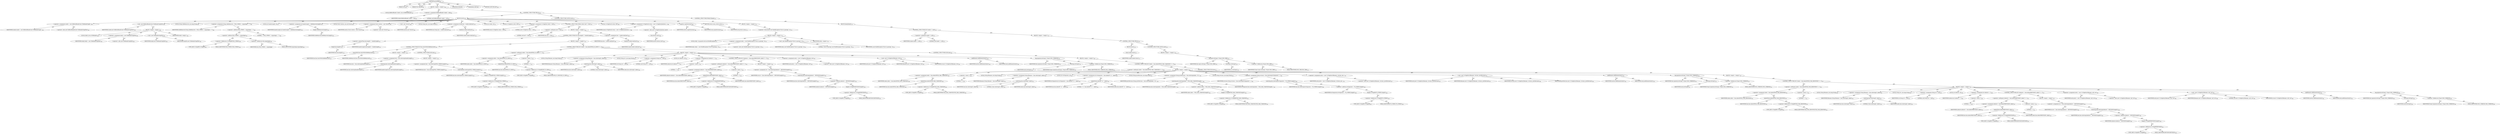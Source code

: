 digraph "parseRDiff" {  
"111669149703" [label = <(METHOD,parseRDiff)<SUB>285</SUB>> ]
"115964116993" [label = <(PARAM,this)<SUB>285</SUB>> ]
"115964117007" [label = <(PARAM,File tmpFile)<SUB>285</SUB>> ]
"25769803791" [label = <(BLOCK,&lt;empty&gt;,&lt;empty&gt;)<SUB>285</SUB>> ]
"94489280515" [label = <(LOCAL,BufferedReader reader: java.io.BufferedReader)<SUB>287</SUB>> ]
"30064771123" [label = <(&lt;operator&gt;.assignment,BufferedReader reader = null)<SUB>287</SUB>> ]
"68719476794" [label = <(IDENTIFIER,reader,BufferedReader reader = null)<SUB>287</SUB>> ]
"90194313230" [label = <(LITERAL,null,BufferedReader reader = null)<SUB>287</SUB>> ]
"47244640264" [label = <(CONTROL_STRUCTURE,TRY,try)<SUB>289</SUB>> ]
"25769803792" [label = <(BLOCK,try,try)<SUB>289</SUB>> ]
"30064771124" [label = <(&lt;operator&gt;.assignment,reader = new BufferedReader(new FileReader(tmpF...)<SUB>290</SUB>> ]
"68719476795" [label = <(IDENTIFIER,reader,reader = new BufferedReader(new FileReader(tmpF...)<SUB>290</SUB>> ]
"30064771125" [label = <(&lt;operator&gt;.alloc,new BufferedReader(new FileReader(tmpFile)))<SUB>290</SUB>> ]
"30064771126" [label = <(&lt;init&gt;,new BufferedReader(new FileReader(tmpFile)))<SUB>290</SUB>> ]
"68719476796" [label = <(IDENTIFIER,reader,new BufferedReader(new FileReader(tmpFile)))<SUB>290</SUB>> ]
"25769803793" [label = <(BLOCK,&lt;empty&gt;,&lt;empty&gt;)<SUB>290</SUB>> ]
"94489280516" [label = <(LOCAL,$obj0: java.io.FileReader)<SUB>290</SUB>> ]
"30064771127" [label = <(&lt;operator&gt;.assignment,$obj0 = new FileReader(tmpFile))<SUB>290</SUB>> ]
"68719476797" [label = <(IDENTIFIER,$obj0,$obj0 = new FileReader(tmpFile))<SUB>290</SUB>> ]
"30064771128" [label = <(&lt;operator&gt;.alloc,new FileReader(tmpFile))<SUB>290</SUB>> ]
"30064771129" [label = <(&lt;init&gt;,new FileReader(tmpFile))<SUB>290</SUB>> ]
"68719476798" [label = <(IDENTIFIER,$obj0,new FileReader(tmpFile))<SUB>290</SUB>> ]
"68719476799" [label = <(IDENTIFIER,tmpFile,new FileReader(tmpFile))<SUB>290</SUB>> ]
"68719476800" [label = <(IDENTIFIER,$obj0,&lt;empty&gt;)<SUB>290</SUB>> ]
"94489280517" [label = <(LOCAL,String toBeRemoved: java.lang.String)<SUB>306</SUB>> ]
"30064771130" [label = <(&lt;operator&gt;.assignment,String toBeRemoved = FILE_STRING + mypackage + &quot;/&quot;)<SUB>306</SUB>> ]
"68719476801" [label = <(IDENTIFIER,toBeRemoved,String toBeRemoved = FILE_STRING + mypackage + &quot;/&quot;)<SUB>306</SUB>> ]
"30064771131" [label = <(&lt;operator&gt;.addition,FILE_STRING + mypackage + &quot;/&quot;)<SUB>306</SUB>> ]
"30064771132" [label = <(&lt;operator&gt;.addition,FILE_STRING + mypackage)<SUB>306</SUB>> ]
"30064771133" [label = <(&lt;operator&gt;.fieldAccess,CvsTagDiff.FILE_STRING)<SUB>306</SUB>> ]
"180388626432" [label = <(TYPE_REF,CvsTagDiff,CvsTagDiff)<SUB>306</SUB>> ]
"55834574862" [label = <(FIELD_IDENTIFIER,FILE_STRING,FILE_STRING)<SUB>306</SUB>> ]
"30064771134" [label = <(&lt;operator&gt;.fieldAccess,this.mypackage)<SUB>306</SUB>> ]
"68719476802" [label = <(IDENTIFIER,this,FILE_STRING + mypackage)> ]
"55834574863" [label = <(FIELD_IDENTIFIER,mypackage,mypackage)<SUB>306</SUB>> ]
"90194313231" [label = <(LITERAL,&quot;/&quot;,FILE_STRING + mypackage + &quot;/&quot;)<SUB>306</SUB>> ]
"94489280518" [label = <(LOCAL,int headerLength: int)<SUB>307</SUB>> ]
"30064771135" [label = <(&lt;operator&gt;.assignment,int headerLength = toBeRemoved.length())<SUB>307</SUB>> ]
"68719476803" [label = <(IDENTIFIER,headerLength,int headerLength = toBeRemoved.length())<SUB>307</SUB>> ]
"30064771136" [label = <(length,toBeRemoved.length())<SUB>307</SUB>> ]
"68719476804" [label = <(IDENTIFIER,toBeRemoved,toBeRemoved.length())<SUB>307</SUB>> ]
"94489280519" [label = <(LOCAL,Vector entries: java.util.Vector)<SUB>308</SUB>> ]
"30064771137" [label = <(&lt;operator&gt;.assignment,Vector entries = new Vector())<SUB>308</SUB>> ]
"68719476805" [label = <(IDENTIFIER,entries,Vector entries = new Vector())<SUB>308</SUB>> ]
"30064771138" [label = <(&lt;operator&gt;.alloc,new Vector())<SUB>308</SUB>> ]
"30064771139" [label = <(&lt;init&gt;,new Vector())<SUB>308</SUB>> ]
"68719476806" [label = <(IDENTIFIER,entries,new Vector())<SUB>308</SUB>> ]
"94489280520" [label = <(LOCAL,String line: java.lang.String)<SUB>310</SUB>> ]
"30064771140" [label = <(&lt;operator&gt;.assignment,String line = reader.readLine())<SUB>310</SUB>> ]
"68719476807" [label = <(IDENTIFIER,line,String line = reader.readLine())<SUB>310</SUB>> ]
"30064771141" [label = <(readLine,reader.readLine())<SUB>310</SUB>> ]
"68719476808" [label = <(IDENTIFIER,reader,reader.readLine())<SUB>310</SUB>> ]
"94489280521" [label = <(LOCAL,int index: int)<SUB>311</SUB>> ]
"94489280522" [label = <(LOCAL,CvsTagEntry entry: ANY)<SUB>312</SUB>> ]
"30064771142" [label = <(&lt;operator&gt;.assignment,CvsTagEntry entry = null)<SUB>312</SUB>> ]
"68719476809" [label = <(IDENTIFIER,entry,CvsTagEntry entry = null)<SUB>312</SUB>> ]
"90194313232" [label = <(LITERAL,null,CvsTagEntry entry = null)<SUB>312</SUB>> ]
"47244640265" [label = <(CONTROL_STRUCTURE,WHILE,while (null != line))<SUB>314</SUB>> ]
"30064771143" [label = <(&lt;operator&gt;.notEquals,null != line)<SUB>314</SUB>> ]
"90194313233" [label = <(LITERAL,null,null != line)<SUB>314</SUB>> ]
"68719476810" [label = <(IDENTIFIER,line,null != line)<SUB>314</SUB>> ]
"25769803794" [label = <(BLOCK,&lt;empty&gt;,&lt;empty&gt;)<SUB>314</SUB>> ]
"47244640266" [label = <(CONTROL_STRUCTURE,IF,if (line.length() &gt; headerLength))<SUB>315</SUB>> ]
"30064771144" [label = <(&lt;operator&gt;.greaterThan,line.length() &gt; headerLength)<SUB>315</SUB>> ]
"30064771145" [label = <(length,line.length())<SUB>315</SUB>> ]
"68719476811" [label = <(IDENTIFIER,line,line.length())<SUB>315</SUB>> ]
"68719476812" [label = <(IDENTIFIER,headerLength,line.length() &gt; headerLength)<SUB>315</SUB>> ]
"25769803795" [label = <(BLOCK,&lt;empty&gt;,&lt;empty&gt;)<SUB>315</SUB>> ]
"47244640267" [label = <(CONTROL_STRUCTURE,IF,if (line.startsWith(toBeRemoved)))<SUB>316</SUB>> ]
"30064771146" [label = <(startsWith,line.startsWith(toBeRemoved))<SUB>316</SUB>> ]
"68719476813" [label = <(IDENTIFIER,line,line.startsWith(toBeRemoved))<SUB>316</SUB>> ]
"68719476814" [label = <(IDENTIFIER,toBeRemoved,line.startsWith(toBeRemoved))<SUB>316</SUB>> ]
"25769803796" [label = <(BLOCK,&lt;empty&gt;,&lt;empty&gt;)<SUB>316</SUB>> ]
"30064771147" [label = <(&lt;operator&gt;.assignment,line = line.substring(headerLength))<SUB>317</SUB>> ]
"68719476815" [label = <(IDENTIFIER,line,line = line.substring(headerLength))<SUB>317</SUB>> ]
"30064771148" [label = <(substring,line.substring(headerLength))<SUB>317</SUB>> ]
"68719476816" [label = <(IDENTIFIER,line,line.substring(headerLength))<SUB>317</SUB>> ]
"68719476817" [label = <(IDENTIFIER,headerLength,line.substring(headerLength))<SUB>317</SUB>> ]
"47244640268" [label = <(CONTROL_STRUCTURE,ELSE,else)<SUB>318</SUB>> ]
"25769803797" [label = <(BLOCK,&lt;empty&gt;,&lt;empty&gt;)<SUB>318</SUB>> ]
"30064771149" [label = <(&lt;operator&gt;.assignment,line = line.substring(FILE_STRING.length()))<SUB>319</SUB>> ]
"68719476818" [label = <(IDENTIFIER,line,line = line.substring(FILE_STRING.length()))<SUB>319</SUB>> ]
"30064771150" [label = <(substring,line.substring(FILE_STRING.length()))<SUB>319</SUB>> ]
"68719476819" [label = <(IDENTIFIER,line,line.substring(FILE_STRING.length()))<SUB>319</SUB>> ]
"30064771151" [label = <(length,CvsTagDiff.FILE_STRING.length())<SUB>319</SUB>> ]
"30064771152" [label = <(&lt;operator&gt;.fieldAccess,CvsTagDiff.FILE_STRING)<SUB>319</SUB>> ]
"180388626433" [label = <(TYPE_REF,CvsTagDiff,CvsTagDiff)<SUB>319</SUB>> ]
"55834574864" [label = <(FIELD_IDENTIFIER,FILE_STRING,FILE_STRING)<SUB>319</SUB>> ]
"47244640269" [label = <(CONTROL_STRUCTURE,IF,if ((index = line.indexOf(FILE_IS_NEW)) != -1))<SUB>322</SUB>> ]
"30064771153" [label = <(&lt;operator&gt;.notEquals,(index = line.indexOf(FILE_IS_NEW)) != -1)<SUB>322</SUB>> ]
"30064771154" [label = <(&lt;operator&gt;.assignment,index = line.indexOf(FILE_IS_NEW))<SUB>322</SUB>> ]
"68719476820" [label = <(IDENTIFIER,index,index = line.indexOf(FILE_IS_NEW))<SUB>322</SUB>> ]
"30064771155" [label = <(indexOf,line.indexOf(FILE_IS_NEW))<SUB>322</SUB>> ]
"68719476821" [label = <(IDENTIFIER,line,line.indexOf(FILE_IS_NEW))<SUB>322</SUB>> ]
"30064771156" [label = <(&lt;operator&gt;.fieldAccess,CvsTagDiff.FILE_IS_NEW)<SUB>322</SUB>> ]
"180388626434" [label = <(TYPE_REF,CvsTagDiff,CvsTagDiff)<SUB>322</SUB>> ]
"55834574865" [label = <(FIELD_IDENTIFIER,FILE_IS_NEW,FILE_IS_NEW)<SUB>322</SUB>> ]
"30064771157" [label = <(&lt;operator&gt;.minus,-1)<SUB>322</SUB>> ]
"90194313234" [label = <(LITERAL,1,-1)<SUB>322</SUB>> ]
"25769803798" [label = <(BLOCK,&lt;empty&gt;,&lt;empty&gt;)<SUB>322</SUB>> ]
"94489280523" [label = <(LOCAL,String filename: java.lang.String)<SUB>329</SUB>> ]
"30064771158" [label = <(&lt;operator&gt;.assignment,String filename = line.substring(0, index))<SUB>329</SUB>> ]
"68719476822" [label = <(IDENTIFIER,filename,String filename = line.substring(0, index))<SUB>329</SUB>> ]
"30064771159" [label = <(substring,line.substring(0, index))<SUB>329</SUB>> ]
"68719476823" [label = <(IDENTIFIER,line,line.substring(0, index))<SUB>329</SUB>> ]
"90194313235" [label = <(LITERAL,0,line.substring(0, index))<SUB>329</SUB>> ]
"68719476824" [label = <(IDENTIFIER,index,line.substring(0, index))<SUB>329</SUB>> ]
"94489280524" [label = <(LOCAL,String rev: java.lang.String)<SUB>330</SUB>> ]
"30064771160" [label = <(&lt;operator&gt;.assignment,String rev = null)<SUB>330</SUB>> ]
"68719476825" [label = <(IDENTIFIER,rev,String rev = null)<SUB>330</SUB>> ]
"90194313236" [label = <(LITERAL,null,String rev = null)<SUB>330</SUB>> ]
"94489280525" [label = <(LOCAL,int indexrev: int)<SUB>331</SUB>> ]
"30064771161" [label = <(&lt;operator&gt;.assignment,int indexrev = -1)<SUB>331</SUB>> ]
"68719476826" [label = <(IDENTIFIER,indexrev,int indexrev = -1)<SUB>331</SUB>> ]
"30064771162" [label = <(&lt;operator&gt;.minus,-1)<SUB>331</SUB>> ]
"90194313237" [label = <(LITERAL,1,-1)<SUB>331</SUB>> ]
"47244640270" [label = <(CONTROL_STRUCTURE,IF,if ((indexrev = line.indexOf(REVISION, index)) != -1))<SUB>332</SUB>> ]
"30064771163" [label = <(&lt;operator&gt;.notEquals,(indexrev = line.indexOf(REVISION, index)) != -1)<SUB>332</SUB>> ]
"30064771164" [label = <(&lt;operator&gt;.assignment,indexrev = line.indexOf(REVISION, index))<SUB>332</SUB>> ]
"68719476827" [label = <(IDENTIFIER,indexrev,indexrev = line.indexOf(REVISION, index))<SUB>332</SUB>> ]
"30064771165" [label = <(indexOf,line.indexOf(REVISION, index))<SUB>332</SUB>> ]
"68719476828" [label = <(IDENTIFIER,line,line.indexOf(REVISION, index))<SUB>332</SUB>> ]
"30064771166" [label = <(&lt;operator&gt;.fieldAccess,CvsTagDiff.REVISION)<SUB>332</SUB>> ]
"180388626435" [label = <(TYPE_REF,CvsTagDiff,CvsTagDiff)<SUB>332</SUB>> ]
"55834574866" [label = <(FIELD_IDENTIFIER,REVISION,REVISION)<SUB>332</SUB>> ]
"68719476829" [label = <(IDENTIFIER,index,line.indexOf(REVISION, index))<SUB>332</SUB>> ]
"30064771167" [label = <(&lt;operator&gt;.minus,-1)<SUB>332</SUB>> ]
"90194313238" [label = <(LITERAL,1,-1)<SUB>332</SUB>> ]
"25769803799" [label = <(BLOCK,&lt;empty&gt;,&lt;empty&gt;)<SUB>332</SUB>> ]
"30064771168" [label = <(&lt;operator&gt;.assignment,rev = line.substring(indexrev + REVISION.length()))<SUB>333</SUB>> ]
"68719476830" [label = <(IDENTIFIER,rev,rev = line.substring(indexrev + REVISION.length()))<SUB>333</SUB>> ]
"30064771169" [label = <(substring,line.substring(indexrev + REVISION.length()))<SUB>333</SUB>> ]
"68719476831" [label = <(IDENTIFIER,line,line.substring(indexrev + REVISION.length()))<SUB>333</SUB>> ]
"30064771170" [label = <(&lt;operator&gt;.addition,indexrev + REVISION.length())<SUB>333</SUB>> ]
"68719476832" [label = <(IDENTIFIER,indexrev,indexrev + REVISION.length())<SUB>333</SUB>> ]
"30064771171" [label = <(length,CvsTagDiff.REVISION.length())<SUB>333</SUB>> ]
"30064771172" [label = <(&lt;operator&gt;.fieldAccess,CvsTagDiff.REVISION)<SUB>333</SUB>> ]
"180388626436" [label = <(TYPE_REF,CvsTagDiff,CvsTagDiff)<SUB>333</SUB>> ]
"55834574867" [label = <(FIELD_IDENTIFIER,REVISION,REVISION)<SUB>333</SUB>> ]
"30064771173" [label = <(&lt;operator&gt;.assignment,entry = new CvsTagEntry(filename, rev))<SUB>335</SUB>> ]
"68719476833" [label = <(IDENTIFIER,entry,entry = new CvsTagEntry(filename, rev))<SUB>335</SUB>> ]
"30064771174" [label = <(&lt;operator&gt;.alloc,new CvsTagEntry(filename, rev))<SUB>335</SUB>> ]
"30064771175" [label = <(&lt;init&gt;,new CvsTagEntry(filename, rev))<SUB>335</SUB>> ]
"68719476834" [label = <(IDENTIFIER,entry,new CvsTagEntry(filename, rev))<SUB>335</SUB>> ]
"68719476835" [label = <(IDENTIFIER,filename,new CvsTagEntry(filename, rev))<SUB>335</SUB>> ]
"68719476836" [label = <(IDENTIFIER,rev,new CvsTagEntry(filename, rev))<SUB>335</SUB>> ]
"30064771176" [label = <(addElement,addElement(entry))<SUB>336</SUB>> ]
"68719476837" [label = <(IDENTIFIER,entries,addElement(entry))<SUB>336</SUB>> ]
"68719476838" [label = <(IDENTIFIER,entry,addElement(entry))<SUB>336</SUB>> ]
"30064771177" [label = <(log,log(entry.toString(), Project.MSG_VERBOSE))<SUB>337</SUB>> ]
"68719476752" [label = <(IDENTIFIER,this,log(entry.toString(), Project.MSG_VERBOSE))<SUB>337</SUB>> ]
"30064771178" [label = <(toString,toString())<SUB>337</SUB>> ]
"68719476839" [label = <(IDENTIFIER,entry,toString())<SUB>337</SUB>> ]
"30064771179" [label = <(&lt;operator&gt;.fieldAccess,Project.MSG_VERBOSE)<SUB>337</SUB>> ]
"68719476840" [label = <(IDENTIFIER,Project,log(entry.toString(), Project.MSG_VERBOSE))<SUB>337</SUB>> ]
"55834574868" [label = <(FIELD_IDENTIFIER,MSG_VERBOSE,MSG_VERBOSE)<SUB>337</SUB>> ]
"47244640271" [label = <(CONTROL_STRUCTURE,ELSE,else)<SUB>338</SUB>> ]
"25769803800" [label = <(BLOCK,&lt;empty&gt;,&lt;empty&gt;)<SUB>338</SUB>> ]
"47244640272" [label = <(CONTROL_STRUCTURE,IF,if ((index = line.indexOf(FILE_HAS_CHANGED)) != -1))<SUB>338</SUB>> ]
"30064771180" [label = <(&lt;operator&gt;.notEquals,(index = line.indexOf(FILE_HAS_CHANGED)) != -1)<SUB>338</SUB>> ]
"30064771181" [label = <(&lt;operator&gt;.assignment,index = line.indexOf(FILE_HAS_CHANGED))<SUB>338</SUB>> ]
"68719476841" [label = <(IDENTIFIER,index,index = line.indexOf(FILE_HAS_CHANGED))<SUB>338</SUB>> ]
"30064771182" [label = <(indexOf,line.indexOf(FILE_HAS_CHANGED))<SUB>338</SUB>> ]
"68719476842" [label = <(IDENTIFIER,line,line.indexOf(FILE_HAS_CHANGED))<SUB>338</SUB>> ]
"30064771183" [label = <(&lt;operator&gt;.fieldAccess,CvsTagDiff.FILE_HAS_CHANGED)<SUB>338</SUB>> ]
"180388626437" [label = <(TYPE_REF,CvsTagDiff,CvsTagDiff)<SUB>338</SUB>> ]
"55834574869" [label = <(FIELD_IDENTIFIER,FILE_HAS_CHANGED,FILE_HAS_CHANGED)<SUB>338</SUB>> ]
"30064771184" [label = <(&lt;operator&gt;.minus,-1)<SUB>338</SUB>> ]
"90194313239" [label = <(LITERAL,1,-1)<SUB>338</SUB>> ]
"25769803801" [label = <(BLOCK,&lt;empty&gt;,&lt;empty&gt;)<SUB>338</SUB>> ]
"94489280526" [label = <(LOCAL,String filename: java.lang.String)<SUB>341</SUB>> ]
"30064771185" [label = <(&lt;operator&gt;.assignment,String filename = line.substring(0, index))<SUB>341</SUB>> ]
"68719476843" [label = <(IDENTIFIER,filename,String filename = line.substring(0, index))<SUB>341</SUB>> ]
"30064771186" [label = <(substring,line.substring(0, index))<SUB>341</SUB>> ]
"68719476844" [label = <(IDENTIFIER,line,line.substring(0, index))<SUB>341</SUB>> ]
"90194313240" [label = <(LITERAL,0,line.substring(0, index))<SUB>341</SUB>> ]
"68719476845" [label = <(IDENTIFIER,index,line.substring(0, index))<SUB>341</SUB>> ]
"94489280527" [label = <(LOCAL,int revSeparator: int)<SUB>342</SUB>> ]
"30064771187" [label = <(&lt;operator&gt;.assignment,int revSeparator = line.indexOf(&quot; to &quot;, index))<SUB>342</SUB>> ]
"68719476846" [label = <(IDENTIFIER,revSeparator,int revSeparator = line.indexOf(&quot; to &quot;, index))<SUB>342</SUB>> ]
"30064771188" [label = <(indexOf,line.indexOf(&quot; to &quot;, index))<SUB>342</SUB>> ]
"68719476847" [label = <(IDENTIFIER,line,line.indexOf(&quot; to &quot;, index))<SUB>342</SUB>> ]
"90194313241" [label = <(LITERAL,&quot; to &quot;,line.indexOf(&quot; to &quot;, index))<SUB>342</SUB>> ]
"68719476848" [label = <(IDENTIFIER,index,line.indexOf(&quot; to &quot;, index))<SUB>342</SUB>> ]
"94489280528" [label = <(LOCAL,String prevRevision: java.lang.String)<SUB>343</SUB>> ]
"30064771189" [label = <(&lt;operator&gt;.assignment,String prevRevision = line.substring(index + FI...)<SUB>343</SUB>> ]
"68719476849" [label = <(IDENTIFIER,prevRevision,String prevRevision = line.substring(index + FI...)<SUB>343</SUB>> ]
"30064771190" [label = <(substring,line.substring(index + FILE_HAS_CHANGED.length(...)<SUB>344</SUB>> ]
"68719476850" [label = <(IDENTIFIER,line,line.substring(index + FILE_HAS_CHANGED.length(...)<SUB>344</SUB>> ]
"30064771191" [label = <(&lt;operator&gt;.addition,index + FILE_HAS_CHANGED.length())<SUB>344</SUB>> ]
"68719476851" [label = <(IDENTIFIER,index,index + FILE_HAS_CHANGED.length())<SUB>344</SUB>> ]
"30064771192" [label = <(length,CvsTagDiff.FILE_HAS_CHANGED.length())<SUB>344</SUB>> ]
"30064771193" [label = <(&lt;operator&gt;.fieldAccess,CvsTagDiff.FILE_HAS_CHANGED)<SUB>344</SUB>> ]
"180388626438" [label = <(TYPE_REF,CvsTagDiff,CvsTagDiff)<SUB>344</SUB>> ]
"55834574870" [label = <(FIELD_IDENTIFIER,FILE_HAS_CHANGED,FILE_HAS_CHANGED)<SUB>344</SUB>> ]
"68719476852" [label = <(IDENTIFIER,revSeparator,line.substring(index + FILE_HAS_CHANGED.length(...)<SUB>345</SUB>> ]
"94489280529" [label = <(LOCAL,String revision: java.lang.String)<SUB>346</SUB>> ]
"30064771194" [label = <(&lt;operator&gt;.assignment,String revision = line.substring(revSeparator +...)<SUB>346</SUB>> ]
"68719476853" [label = <(IDENTIFIER,revision,String revision = line.substring(revSeparator +...)<SUB>346</SUB>> ]
"30064771195" [label = <(substring,line.substring(revSeparator + TO_STRING.length()))<SUB>346</SUB>> ]
"68719476854" [label = <(IDENTIFIER,line,line.substring(revSeparator + TO_STRING.length()))<SUB>346</SUB>> ]
"30064771196" [label = <(&lt;operator&gt;.addition,revSeparator + TO_STRING.length())<SUB>346</SUB>> ]
"68719476855" [label = <(IDENTIFIER,revSeparator,revSeparator + TO_STRING.length())<SUB>346</SUB>> ]
"30064771197" [label = <(length,CvsTagDiff.TO_STRING.length())<SUB>346</SUB>> ]
"30064771198" [label = <(&lt;operator&gt;.fieldAccess,CvsTagDiff.TO_STRING)<SUB>346</SUB>> ]
"180388626439" [label = <(TYPE_REF,CvsTagDiff,CvsTagDiff)<SUB>346</SUB>> ]
"55834574871" [label = <(FIELD_IDENTIFIER,TO_STRING,TO_STRING)<SUB>346</SUB>> ]
"30064771199" [label = <(&lt;operator&gt;.assignment,entry = new CvsTagEntry(filename, revision, pre...)<SUB>347</SUB>> ]
"68719476856" [label = <(IDENTIFIER,entry,entry = new CvsTagEntry(filename, revision, pre...)<SUB>347</SUB>> ]
"30064771200" [label = <(&lt;operator&gt;.alloc,new CvsTagEntry(filename, revision, prevRevision))<SUB>347</SUB>> ]
"30064771201" [label = <(&lt;init&gt;,new CvsTagEntry(filename, revision, prevRevision))<SUB>347</SUB>> ]
"68719476857" [label = <(IDENTIFIER,entry,new CvsTagEntry(filename, revision, prevRevision))<SUB>347</SUB>> ]
"68719476858" [label = <(IDENTIFIER,filename,new CvsTagEntry(filename, revision, prevRevision))<SUB>347</SUB>> ]
"68719476859" [label = <(IDENTIFIER,revision,new CvsTagEntry(filename, revision, prevRevision))<SUB>348</SUB>> ]
"68719476860" [label = <(IDENTIFIER,prevRevision,new CvsTagEntry(filename, revision, prevRevision))<SUB>349</SUB>> ]
"30064771202" [label = <(addElement,addElement(entry))<SUB>350</SUB>> ]
"68719476861" [label = <(IDENTIFIER,entries,addElement(entry))<SUB>350</SUB>> ]
"68719476862" [label = <(IDENTIFIER,entry,addElement(entry))<SUB>350</SUB>> ]
"30064771203" [label = <(log,log(entry.toString(), Project.MSG_VERBOSE))<SUB>351</SUB>> ]
"68719476753" [label = <(IDENTIFIER,this,log(entry.toString(), Project.MSG_VERBOSE))<SUB>351</SUB>> ]
"30064771204" [label = <(toString,toString())<SUB>351</SUB>> ]
"68719476863" [label = <(IDENTIFIER,entry,toString())<SUB>351</SUB>> ]
"30064771205" [label = <(&lt;operator&gt;.fieldAccess,Project.MSG_VERBOSE)<SUB>351</SUB>> ]
"68719476864" [label = <(IDENTIFIER,Project,log(entry.toString(), Project.MSG_VERBOSE))<SUB>351</SUB>> ]
"55834574872" [label = <(FIELD_IDENTIFIER,MSG_VERBOSE,MSG_VERBOSE)<SUB>351</SUB>> ]
"47244640273" [label = <(CONTROL_STRUCTURE,ELSE,else)<SUB>352</SUB>> ]
"25769803802" [label = <(BLOCK,&lt;empty&gt;,&lt;empty&gt;)<SUB>352</SUB>> ]
"47244640274" [label = <(CONTROL_STRUCTURE,IF,if ((index = line.indexOf(FILE_WAS_REMOVED)) != -1))<SUB>352</SUB>> ]
"30064771206" [label = <(&lt;operator&gt;.notEquals,(index = line.indexOf(FILE_WAS_REMOVED)) != -1)<SUB>352</SUB>> ]
"30064771207" [label = <(&lt;operator&gt;.assignment,index = line.indexOf(FILE_WAS_REMOVED))<SUB>352</SUB>> ]
"68719476865" [label = <(IDENTIFIER,index,index = line.indexOf(FILE_WAS_REMOVED))<SUB>352</SUB>> ]
"30064771208" [label = <(indexOf,line.indexOf(FILE_WAS_REMOVED))<SUB>352</SUB>> ]
"68719476866" [label = <(IDENTIFIER,line,line.indexOf(FILE_WAS_REMOVED))<SUB>352</SUB>> ]
"30064771209" [label = <(&lt;operator&gt;.fieldAccess,CvsTagDiff.FILE_WAS_REMOVED)<SUB>352</SUB>> ]
"180388626440" [label = <(TYPE_REF,CvsTagDiff,CvsTagDiff)<SUB>352</SUB>> ]
"55834574873" [label = <(FIELD_IDENTIFIER,FILE_WAS_REMOVED,FILE_WAS_REMOVED)<SUB>352</SUB>> ]
"30064771210" [label = <(&lt;operator&gt;.minus,-1)<SUB>352</SUB>> ]
"90194313242" [label = <(LITERAL,1,-1)<SUB>352</SUB>> ]
"25769803803" [label = <(BLOCK,&lt;empty&gt;,&lt;empty&gt;)<SUB>352</SUB>> ]
"94489280530" [label = <(LOCAL,String filename: java.lang.String)<SUB>354</SUB>> ]
"30064771211" [label = <(&lt;operator&gt;.assignment,String filename = line.substring(0, index))<SUB>354</SUB>> ]
"68719476867" [label = <(IDENTIFIER,filename,String filename = line.substring(0, index))<SUB>354</SUB>> ]
"30064771212" [label = <(substring,line.substring(0, index))<SUB>354</SUB>> ]
"68719476868" [label = <(IDENTIFIER,line,line.substring(0, index))<SUB>354</SUB>> ]
"90194313243" [label = <(LITERAL,0,line.substring(0, index))<SUB>354</SUB>> ]
"68719476869" [label = <(IDENTIFIER,index,line.substring(0, index))<SUB>354</SUB>> ]
"94489280531" [label = <(LOCAL,String rev: java.lang.String)<SUB>355</SUB>> ]
"30064771213" [label = <(&lt;operator&gt;.assignment,String rev = null)<SUB>355</SUB>> ]
"68719476870" [label = <(IDENTIFIER,rev,String rev = null)<SUB>355</SUB>> ]
"90194313244" [label = <(LITERAL,null,String rev = null)<SUB>355</SUB>> ]
"94489280532" [label = <(LOCAL,int indexrev: int)<SUB>356</SUB>> ]
"30064771214" [label = <(&lt;operator&gt;.assignment,int indexrev = -1)<SUB>356</SUB>> ]
"68719476871" [label = <(IDENTIFIER,indexrev,int indexrev = -1)<SUB>356</SUB>> ]
"30064771215" [label = <(&lt;operator&gt;.minus,-1)<SUB>356</SUB>> ]
"90194313245" [label = <(LITERAL,1,-1)<SUB>356</SUB>> ]
"47244640275" [label = <(CONTROL_STRUCTURE,IF,if ((indexrev = line.indexOf(REVISION, index)) != -1))<SUB>357</SUB>> ]
"30064771216" [label = <(&lt;operator&gt;.notEquals,(indexrev = line.indexOf(REVISION, index)) != -1)<SUB>357</SUB>> ]
"30064771217" [label = <(&lt;operator&gt;.assignment,indexrev = line.indexOf(REVISION, index))<SUB>357</SUB>> ]
"68719476872" [label = <(IDENTIFIER,indexrev,indexrev = line.indexOf(REVISION, index))<SUB>357</SUB>> ]
"30064771218" [label = <(indexOf,line.indexOf(REVISION, index))<SUB>357</SUB>> ]
"68719476873" [label = <(IDENTIFIER,line,line.indexOf(REVISION, index))<SUB>357</SUB>> ]
"30064771219" [label = <(&lt;operator&gt;.fieldAccess,CvsTagDiff.REVISION)<SUB>357</SUB>> ]
"180388626441" [label = <(TYPE_REF,CvsTagDiff,CvsTagDiff)<SUB>357</SUB>> ]
"55834574874" [label = <(FIELD_IDENTIFIER,REVISION,REVISION)<SUB>357</SUB>> ]
"68719476874" [label = <(IDENTIFIER,index,line.indexOf(REVISION, index))<SUB>357</SUB>> ]
"30064771220" [label = <(&lt;operator&gt;.minus,-1)<SUB>357</SUB>> ]
"90194313246" [label = <(LITERAL,1,-1)<SUB>357</SUB>> ]
"25769803804" [label = <(BLOCK,&lt;empty&gt;,&lt;empty&gt;)<SUB>357</SUB>> ]
"30064771221" [label = <(&lt;operator&gt;.assignment,rev = line.substring(indexrev + REVISION.length()))<SUB>358</SUB>> ]
"68719476875" [label = <(IDENTIFIER,rev,rev = line.substring(indexrev + REVISION.length()))<SUB>358</SUB>> ]
"30064771222" [label = <(substring,line.substring(indexrev + REVISION.length()))<SUB>358</SUB>> ]
"68719476876" [label = <(IDENTIFIER,line,line.substring(indexrev + REVISION.length()))<SUB>358</SUB>> ]
"30064771223" [label = <(&lt;operator&gt;.addition,indexrev + REVISION.length())<SUB>358</SUB>> ]
"68719476877" [label = <(IDENTIFIER,indexrev,indexrev + REVISION.length())<SUB>358</SUB>> ]
"30064771224" [label = <(length,CvsTagDiff.REVISION.length())<SUB>358</SUB>> ]
"30064771225" [label = <(&lt;operator&gt;.fieldAccess,CvsTagDiff.REVISION)<SUB>358</SUB>> ]
"180388626442" [label = <(TYPE_REF,CvsTagDiff,CvsTagDiff)<SUB>358</SUB>> ]
"55834574875" [label = <(FIELD_IDENTIFIER,REVISION,REVISION)<SUB>358</SUB>> ]
"30064771226" [label = <(&lt;operator&gt;.assignment,entry = new CvsTagEntry(filename, null, rev))<SUB>360</SUB>> ]
"68719476878" [label = <(IDENTIFIER,entry,entry = new CvsTagEntry(filename, null, rev))<SUB>360</SUB>> ]
"30064771227" [label = <(&lt;operator&gt;.alloc,new CvsTagEntry(filename, null, rev))<SUB>360</SUB>> ]
"30064771228" [label = <(&lt;init&gt;,new CvsTagEntry(filename, null, rev))<SUB>360</SUB>> ]
"68719476879" [label = <(IDENTIFIER,entry,new CvsTagEntry(filename, null, rev))<SUB>360</SUB>> ]
"68719476880" [label = <(IDENTIFIER,filename,new CvsTagEntry(filename, null, rev))<SUB>360</SUB>> ]
"90194313247" [label = <(LITERAL,null,new CvsTagEntry(filename, null, rev))<SUB>360</SUB>> ]
"68719476881" [label = <(IDENTIFIER,rev,new CvsTagEntry(filename, null, rev))<SUB>360</SUB>> ]
"30064771229" [label = <(addElement,addElement(entry))<SUB>361</SUB>> ]
"68719476882" [label = <(IDENTIFIER,entries,addElement(entry))<SUB>361</SUB>> ]
"68719476883" [label = <(IDENTIFIER,entry,addElement(entry))<SUB>361</SUB>> ]
"30064771230" [label = <(log,log(entry.toString(), Project.MSG_VERBOSE))<SUB>362</SUB>> ]
"68719476754" [label = <(IDENTIFIER,this,log(entry.toString(), Project.MSG_VERBOSE))<SUB>362</SUB>> ]
"30064771231" [label = <(toString,toString())<SUB>362</SUB>> ]
"68719476884" [label = <(IDENTIFIER,entry,toString())<SUB>362</SUB>> ]
"30064771232" [label = <(&lt;operator&gt;.fieldAccess,Project.MSG_VERBOSE)<SUB>362</SUB>> ]
"68719476885" [label = <(IDENTIFIER,Project,log(entry.toString(), Project.MSG_VERBOSE))<SUB>362</SUB>> ]
"55834574876" [label = <(FIELD_IDENTIFIER,MSG_VERBOSE,MSG_VERBOSE)<SUB>362</SUB>> ]
"30064771233" [label = <(&lt;operator&gt;.assignment,line = reader.readLine())<SUB>365</SUB>> ]
"68719476886" [label = <(IDENTIFIER,line,line = reader.readLine())<SUB>365</SUB>> ]
"30064771234" [label = <(readLine,reader.readLine())<SUB>365</SUB>> ]
"68719476887" [label = <(IDENTIFIER,reader,reader.readLine())<SUB>365</SUB>> ]
"94489280533" [label = <(LOCAL,CvsTagEntry[] array: ANY)<SUB>368</SUB>> ]
"30064771235" [label = <(&lt;operator&gt;.assignment,CvsTagEntry[] array = new CvsTagEntry[entries.s...)<SUB>368</SUB>> ]
"68719476888" [label = <(IDENTIFIER,array,CvsTagEntry[] array = new CvsTagEntry[entries.s...)<SUB>368</SUB>> ]
"30064771236" [label = <(&lt;operator&gt;.alloc,new CvsTagEntry[entries.size()])> ]
"30064771237" [label = <(size,entries.size())<SUB>368</SUB>> ]
"68719476889" [label = <(IDENTIFIER,entries,entries.size())<SUB>368</SUB>> ]
"30064771238" [label = <(copyInto,copyInto(array))<SUB>369</SUB>> ]
"68719476890" [label = <(IDENTIFIER,entries,copyInto(array))<SUB>369</SUB>> ]
"68719476891" [label = <(IDENTIFIER,array,copyInto(array))<SUB>369</SUB>> ]
"146028888064" [label = <(RETURN,return array;,return array;)<SUB>371</SUB>> ]
"68719476892" [label = <(IDENTIFIER,array,return array;)<SUB>371</SUB>> ]
"47244640276" [label = <(CONTROL_STRUCTURE,CATCH,catch)<SUB>372</SUB>> ]
"25769803805" [label = <(BLOCK,&lt;empty&gt;,&lt;empty&gt;)<SUB>372</SUB>> ]
"30064771239" [label = <(&lt;operator&gt;.throw,throw new BuildException(&quot;Error in parsing&quot;, e);)<SUB>373</SUB>> ]
"25769803806" [label = <(BLOCK,&lt;empty&gt;,&lt;empty&gt;)<SUB>373</SUB>> ]
"94489280534" [label = <(LOCAL,$obj1: org.apache.tools.ant.BuildException)<SUB>373</SUB>> ]
"30064771240" [label = <(&lt;operator&gt;.assignment,$obj1 = new BuildException(&quot;Error in parsing&quot;, e))<SUB>373</SUB>> ]
"68719476893" [label = <(IDENTIFIER,$obj1,$obj1 = new BuildException(&quot;Error in parsing&quot;, e))<SUB>373</SUB>> ]
"30064771241" [label = <(&lt;operator&gt;.alloc,new BuildException(&quot;Error in parsing&quot;, e))<SUB>373</SUB>> ]
"30064771242" [label = <(&lt;init&gt;,new BuildException(&quot;Error in parsing&quot;, e))<SUB>373</SUB>> ]
"68719476894" [label = <(IDENTIFIER,$obj1,new BuildException(&quot;Error in parsing&quot;, e))<SUB>373</SUB>> ]
"90194313248" [label = <(LITERAL,&quot;Error in parsing&quot;,new BuildException(&quot;Error in parsing&quot;, e))<SUB>373</SUB>> ]
"68719476895" [label = <(IDENTIFIER,e,new BuildException(&quot;Error in parsing&quot;, e))<SUB>373</SUB>> ]
"68719476896" [label = <(IDENTIFIER,$obj1,&lt;empty&gt;)<SUB>373</SUB>> ]
"47244640277" [label = <(CONTROL_STRUCTURE,FINALLY,finally)<SUB>374</SUB>> ]
"25769803807" [label = <(BLOCK,finally,finally)<SUB>374</SUB>> ]
"47244640278" [label = <(CONTROL_STRUCTURE,IF,if (reader != null))<SUB>375</SUB>> ]
"30064771243" [label = <(&lt;operator&gt;.notEquals,reader != null)<SUB>375</SUB>> ]
"68719476897" [label = <(IDENTIFIER,reader,reader != null)<SUB>375</SUB>> ]
"90194313249" [label = <(LITERAL,null,reader != null)<SUB>375</SUB>> ]
"25769803808" [label = <(BLOCK,&lt;empty&gt;,&lt;empty&gt;)<SUB>375</SUB>> ]
"47244640279" [label = <(CONTROL_STRUCTURE,TRY,try)<SUB>376</SUB>> ]
"25769803809" [label = <(BLOCK,try,try)<SUB>376</SUB>> ]
"30064771244" [label = <(close,reader.close())<SUB>377</SUB>> ]
"68719476898" [label = <(IDENTIFIER,reader,reader.close())<SUB>377</SUB>> ]
"47244640280" [label = <(CONTROL_STRUCTURE,CATCH,catch)<SUB>378</SUB>> ]
"25769803810" [label = <(BLOCK,&lt;empty&gt;,&lt;empty&gt;)<SUB>378</SUB>> ]
"30064771245" [label = <(log,log(e.toString(), Project.MSG_ERR))<SUB>379</SUB>> ]
"68719476755" [label = <(IDENTIFIER,this,log(e.toString(), Project.MSG_ERR))<SUB>379</SUB>> ]
"30064771246" [label = <(toString,e.toString())<SUB>379</SUB>> ]
"68719476899" [label = <(IDENTIFIER,e,e.toString())<SUB>379</SUB>> ]
"30064771247" [label = <(&lt;operator&gt;.fieldAccess,Project.MSG_ERR)<SUB>379</SUB>> ]
"68719476900" [label = <(IDENTIFIER,Project,log(e.toString(), Project.MSG_ERR))<SUB>379</SUB>> ]
"55834574877" [label = <(FIELD_IDENTIFIER,MSG_ERR,MSG_ERR)<SUB>379</SUB>> ]
"133143986203" [label = <(MODIFIER,PRIVATE)> ]
"133143986204" [label = <(MODIFIER,VIRTUAL)> ]
"128849018887" [label = <(METHOD_RETURN,ANY)<SUB>285</SUB>> ]
  "111669149703" -> "115964116993"  [ label = "AST: "] 
  "111669149703" -> "115964117007"  [ label = "AST: "] 
  "111669149703" -> "25769803791"  [ label = "AST: "] 
  "111669149703" -> "133143986203"  [ label = "AST: "] 
  "111669149703" -> "133143986204"  [ label = "AST: "] 
  "111669149703" -> "128849018887"  [ label = "AST: "] 
  "25769803791" -> "94489280515"  [ label = "AST: "] 
  "25769803791" -> "30064771123"  [ label = "AST: "] 
  "25769803791" -> "47244640264"  [ label = "AST: "] 
  "30064771123" -> "68719476794"  [ label = "AST: "] 
  "30064771123" -> "90194313230"  [ label = "AST: "] 
  "47244640264" -> "25769803792"  [ label = "AST: "] 
  "47244640264" -> "47244640276"  [ label = "AST: "] 
  "47244640264" -> "47244640277"  [ label = "AST: "] 
  "25769803792" -> "30064771124"  [ label = "AST: "] 
  "25769803792" -> "30064771126"  [ label = "AST: "] 
  "25769803792" -> "94489280517"  [ label = "AST: "] 
  "25769803792" -> "30064771130"  [ label = "AST: "] 
  "25769803792" -> "94489280518"  [ label = "AST: "] 
  "25769803792" -> "30064771135"  [ label = "AST: "] 
  "25769803792" -> "94489280519"  [ label = "AST: "] 
  "25769803792" -> "30064771137"  [ label = "AST: "] 
  "25769803792" -> "30064771139"  [ label = "AST: "] 
  "25769803792" -> "94489280520"  [ label = "AST: "] 
  "25769803792" -> "30064771140"  [ label = "AST: "] 
  "25769803792" -> "94489280521"  [ label = "AST: "] 
  "25769803792" -> "94489280522"  [ label = "AST: "] 
  "25769803792" -> "30064771142"  [ label = "AST: "] 
  "25769803792" -> "47244640265"  [ label = "AST: "] 
  "25769803792" -> "94489280533"  [ label = "AST: "] 
  "25769803792" -> "30064771235"  [ label = "AST: "] 
  "25769803792" -> "30064771238"  [ label = "AST: "] 
  "25769803792" -> "146028888064"  [ label = "AST: "] 
  "30064771124" -> "68719476795"  [ label = "AST: "] 
  "30064771124" -> "30064771125"  [ label = "AST: "] 
  "30064771126" -> "68719476796"  [ label = "AST: "] 
  "30064771126" -> "25769803793"  [ label = "AST: "] 
  "25769803793" -> "94489280516"  [ label = "AST: "] 
  "25769803793" -> "30064771127"  [ label = "AST: "] 
  "25769803793" -> "30064771129"  [ label = "AST: "] 
  "25769803793" -> "68719476800"  [ label = "AST: "] 
  "30064771127" -> "68719476797"  [ label = "AST: "] 
  "30064771127" -> "30064771128"  [ label = "AST: "] 
  "30064771129" -> "68719476798"  [ label = "AST: "] 
  "30064771129" -> "68719476799"  [ label = "AST: "] 
  "30064771130" -> "68719476801"  [ label = "AST: "] 
  "30064771130" -> "30064771131"  [ label = "AST: "] 
  "30064771131" -> "30064771132"  [ label = "AST: "] 
  "30064771131" -> "90194313231"  [ label = "AST: "] 
  "30064771132" -> "30064771133"  [ label = "AST: "] 
  "30064771132" -> "30064771134"  [ label = "AST: "] 
  "30064771133" -> "180388626432"  [ label = "AST: "] 
  "30064771133" -> "55834574862"  [ label = "AST: "] 
  "30064771134" -> "68719476802"  [ label = "AST: "] 
  "30064771134" -> "55834574863"  [ label = "AST: "] 
  "30064771135" -> "68719476803"  [ label = "AST: "] 
  "30064771135" -> "30064771136"  [ label = "AST: "] 
  "30064771136" -> "68719476804"  [ label = "AST: "] 
  "30064771137" -> "68719476805"  [ label = "AST: "] 
  "30064771137" -> "30064771138"  [ label = "AST: "] 
  "30064771139" -> "68719476806"  [ label = "AST: "] 
  "30064771140" -> "68719476807"  [ label = "AST: "] 
  "30064771140" -> "30064771141"  [ label = "AST: "] 
  "30064771141" -> "68719476808"  [ label = "AST: "] 
  "30064771142" -> "68719476809"  [ label = "AST: "] 
  "30064771142" -> "90194313232"  [ label = "AST: "] 
  "47244640265" -> "30064771143"  [ label = "AST: "] 
  "47244640265" -> "25769803794"  [ label = "AST: "] 
  "30064771143" -> "90194313233"  [ label = "AST: "] 
  "30064771143" -> "68719476810"  [ label = "AST: "] 
  "25769803794" -> "47244640266"  [ label = "AST: "] 
  "25769803794" -> "30064771233"  [ label = "AST: "] 
  "47244640266" -> "30064771144"  [ label = "AST: "] 
  "47244640266" -> "25769803795"  [ label = "AST: "] 
  "30064771144" -> "30064771145"  [ label = "AST: "] 
  "30064771144" -> "68719476812"  [ label = "AST: "] 
  "30064771145" -> "68719476811"  [ label = "AST: "] 
  "25769803795" -> "47244640267"  [ label = "AST: "] 
  "25769803795" -> "47244640269"  [ label = "AST: "] 
  "47244640267" -> "30064771146"  [ label = "AST: "] 
  "47244640267" -> "25769803796"  [ label = "AST: "] 
  "47244640267" -> "47244640268"  [ label = "AST: "] 
  "30064771146" -> "68719476813"  [ label = "AST: "] 
  "30064771146" -> "68719476814"  [ label = "AST: "] 
  "25769803796" -> "30064771147"  [ label = "AST: "] 
  "30064771147" -> "68719476815"  [ label = "AST: "] 
  "30064771147" -> "30064771148"  [ label = "AST: "] 
  "30064771148" -> "68719476816"  [ label = "AST: "] 
  "30064771148" -> "68719476817"  [ label = "AST: "] 
  "47244640268" -> "25769803797"  [ label = "AST: "] 
  "25769803797" -> "30064771149"  [ label = "AST: "] 
  "30064771149" -> "68719476818"  [ label = "AST: "] 
  "30064771149" -> "30064771150"  [ label = "AST: "] 
  "30064771150" -> "68719476819"  [ label = "AST: "] 
  "30064771150" -> "30064771151"  [ label = "AST: "] 
  "30064771151" -> "30064771152"  [ label = "AST: "] 
  "30064771152" -> "180388626433"  [ label = "AST: "] 
  "30064771152" -> "55834574864"  [ label = "AST: "] 
  "47244640269" -> "30064771153"  [ label = "AST: "] 
  "47244640269" -> "25769803798"  [ label = "AST: "] 
  "47244640269" -> "47244640271"  [ label = "AST: "] 
  "30064771153" -> "30064771154"  [ label = "AST: "] 
  "30064771153" -> "30064771157"  [ label = "AST: "] 
  "30064771154" -> "68719476820"  [ label = "AST: "] 
  "30064771154" -> "30064771155"  [ label = "AST: "] 
  "30064771155" -> "68719476821"  [ label = "AST: "] 
  "30064771155" -> "30064771156"  [ label = "AST: "] 
  "30064771156" -> "180388626434"  [ label = "AST: "] 
  "30064771156" -> "55834574865"  [ label = "AST: "] 
  "30064771157" -> "90194313234"  [ label = "AST: "] 
  "25769803798" -> "94489280523"  [ label = "AST: "] 
  "25769803798" -> "30064771158"  [ label = "AST: "] 
  "25769803798" -> "94489280524"  [ label = "AST: "] 
  "25769803798" -> "30064771160"  [ label = "AST: "] 
  "25769803798" -> "94489280525"  [ label = "AST: "] 
  "25769803798" -> "30064771161"  [ label = "AST: "] 
  "25769803798" -> "47244640270"  [ label = "AST: "] 
  "25769803798" -> "30064771173"  [ label = "AST: "] 
  "25769803798" -> "30064771175"  [ label = "AST: "] 
  "25769803798" -> "30064771176"  [ label = "AST: "] 
  "25769803798" -> "30064771177"  [ label = "AST: "] 
  "30064771158" -> "68719476822"  [ label = "AST: "] 
  "30064771158" -> "30064771159"  [ label = "AST: "] 
  "30064771159" -> "68719476823"  [ label = "AST: "] 
  "30064771159" -> "90194313235"  [ label = "AST: "] 
  "30064771159" -> "68719476824"  [ label = "AST: "] 
  "30064771160" -> "68719476825"  [ label = "AST: "] 
  "30064771160" -> "90194313236"  [ label = "AST: "] 
  "30064771161" -> "68719476826"  [ label = "AST: "] 
  "30064771161" -> "30064771162"  [ label = "AST: "] 
  "30064771162" -> "90194313237"  [ label = "AST: "] 
  "47244640270" -> "30064771163"  [ label = "AST: "] 
  "47244640270" -> "25769803799"  [ label = "AST: "] 
  "30064771163" -> "30064771164"  [ label = "AST: "] 
  "30064771163" -> "30064771167"  [ label = "AST: "] 
  "30064771164" -> "68719476827"  [ label = "AST: "] 
  "30064771164" -> "30064771165"  [ label = "AST: "] 
  "30064771165" -> "68719476828"  [ label = "AST: "] 
  "30064771165" -> "30064771166"  [ label = "AST: "] 
  "30064771165" -> "68719476829"  [ label = "AST: "] 
  "30064771166" -> "180388626435"  [ label = "AST: "] 
  "30064771166" -> "55834574866"  [ label = "AST: "] 
  "30064771167" -> "90194313238"  [ label = "AST: "] 
  "25769803799" -> "30064771168"  [ label = "AST: "] 
  "30064771168" -> "68719476830"  [ label = "AST: "] 
  "30064771168" -> "30064771169"  [ label = "AST: "] 
  "30064771169" -> "68719476831"  [ label = "AST: "] 
  "30064771169" -> "30064771170"  [ label = "AST: "] 
  "30064771170" -> "68719476832"  [ label = "AST: "] 
  "30064771170" -> "30064771171"  [ label = "AST: "] 
  "30064771171" -> "30064771172"  [ label = "AST: "] 
  "30064771172" -> "180388626436"  [ label = "AST: "] 
  "30064771172" -> "55834574867"  [ label = "AST: "] 
  "30064771173" -> "68719476833"  [ label = "AST: "] 
  "30064771173" -> "30064771174"  [ label = "AST: "] 
  "30064771175" -> "68719476834"  [ label = "AST: "] 
  "30064771175" -> "68719476835"  [ label = "AST: "] 
  "30064771175" -> "68719476836"  [ label = "AST: "] 
  "30064771176" -> "68719476837"  [ label = "AST: "] 
  "30064771176" -> "68719476838"  [ label = "AST: "] 
  "30064771177" -> "68719476752"  [ label = "AST: "] 
  "30064771177" -> "30064771178"  [ label = "AST: "] 
  "30064771177" -> "30064771179"  [ label = "AST: "] 
  "30064771178" -> "68719476839"  [ label = "AST: "] 
  "30064771179" -> "68719476840"  [ label = "AST: "] 
  "30064771179" -> "55834574868"  [ label = "AST: "] 
  "47244640271" -> "25769803800"  [ label = "AST: "] 
  "25769803800" -> "47244640272"  [ label = "AST: "] 
  "47244640272" -> "30064771180"  [ label = "AST: "] 
  "47244640272" -> "25769803801"  [ label = "AST: "] 
  "47244640272" -> "47244640273"  [ label = "AST: "] 
  "30064771180" -> "30064771181"  [ label = "AST: "] 
  "30064771180" -> "30064771184"  [ label = "AST: "] 
  "30064771181" -> "68719476841"  [ label = "AST: "] 
  "30064771181" -> "30064771182"  [ label = "AST: "] 
  "30064771182" -> "68719476842"  [ label = "AST: "] 
  "30064771182" -> "30064771183"  [ label = "AST: "] 
  "30064771183" -> "180388626437"  [ label = "AST: "] 
  "30064771183" -> "55834574869"  [ label = "AST: "] 
  "30064771184" -> "90194313239"  [ label = "AST: "] 
  "25769803801" -> "94489280526"  [ label = "AST: "] 
  "25769803801" -> "30064771185"  [ label = "AST: "] 
  "25769803801" -> "94489280527"  [ label = "AST: "] 
  "25769803801" -> "30064771187"  [ label = "AST: "] 
  "25769803801" -> "94489280528"  [ label = "AST: "] 
  "25769803801" -> "30064771189"  [ label = "AST: "] 
  "25769803801" -> "94489280529"  [ label = "AST: "] 
  "25769803801" -> "30064771194"  [ label = "AST: "] 
  "25769803801" -> "30064771199"  [ label = "AST: "] 
  "25769803801" -> "30064771201"  [ label = "AST: "] 
  "25769803801" -> "30064771202"  [ label = "AST: "] 
  "25769803801" -> "30064771203"  [ label = "AST: "] 
  "30064771185" -> "68719476843"  [ label = "AST: "] 
  "30064771185" -> "30064771186"  [ label = "AST: "] 
  "30064771186" -> "68719476844"  [ label = "AST: "] 
  "30064771186" -> "90194313240"  [ label = "AST: "] 
  "30064771186" -> "68719476845"  [ label = "AST: "] 
  "30064771187" -> "68719476846"  [ label = "AST: "] 
  "30064771187" -> "30064771188"  [ label = "AST: "] 
  "30064771188" -> "68719476847"  [ label = "AST: "] 
  "30064771188" -> "90194313241"  [ label = "AST: "] 
  "30064771188" -> "68719476848"  [ label = "AST: "] 
  "30064771189" -> "68719476849"  [ label = "AST: "] 
  "30064771189" -> "30064771190"  [ label = "AST: "] 
  "30064771190" -> "68719476850"  [ label = "AST: "] 
  "30064771190" -> "30064771191"  [ label = "AST: "] 
  "30064771190" -> "68719476852"  [ label = "AST: "] 
  "30064771191" -> "68719476851"  [ label = "AST: "] 
  "30064771191" -> "30064771192"  [ label = "AST: "] 
  "30064771192" -> "30064771193"  [ label = "AST: "] 
  "30064771193" -> "180388626438"  [ label = "AST: "] 
  "30064771193" -> "55834574870"  [ label = "AST: "] 
  "30064771194" -> "68719476853"  [ label = "AST: "] 
  "30064771194" -> "30064771195"  [ label = "AST: "] 
  "30064771195" -> "68719476854"  [ label = "AST: "] 
  "30064771195" -> "30064771196"  [ label = "AST: "] 
  "30064771196" -> "68719476855"  [ label = "AST: "] 
  "30064771196" -> "30064771197"  [ label = "AST: "] 
  "30064771197" -> "30064771198"  [ label = "AST: "] 
  "30064771198" -> "180388626439"  [ label = "AST: "] 
  "30064771198" -> "55834574871"  [ label = "AST: "] 
  "30064771199" -> "68719476856"  [ label = "AST: "] 
  "30064771199" -> "30064771200"  [ label = "AST: "] 
  "30064771201" -> "68719476857"  [ label = "AST: "] 
  "30064771201" -> "68719476858"  [ label = "AST: "] 
  "30064771201" -> "68719476859"  [ label = "AST: "] 
  "30064771201" -> "68719476860"  [ label = "AST: "] 
  "30064771202" -> "68719476861"  [ label = "AST: "] 
  "30064771202" -> "68719476862"  [ label = "AST: "] 
  "30064771203" -> "68719476753"  [ label = "AST: "] 
  "30064771203" -> "30064771204"  [ label = "AST: "] 
  "30064771203" -> "30064771205"  [ label = "AST: "] 
  "30064771204" -> "68719476863"  [ label = "AST: "] 
  "30064771205" -> "68719476864"  [ label = "AST: "] 
  "30064771205" -> "55834574872"  [ label = "AST: "] 
  "47244640273" -> "25769803802"  [ label = "AST: "] 
  "25769803802" -> "47244640274"  [ label = "AST: "] 
  "47244640274" -> "30064771206"  [ label = "AST: "] 
  "47244640274" -> "25769803803"  [ label = "AST: "] 
  "30064771206" -> "30064771207"  [ label = "AST: "] 
  "30064771206" -> "30064771210"  [ label = "AST: "] 
  "30064771207" -> "68719476865"  [ label = "AST: "] 
  "30064771207" -> "30064771208"  [ label = "AST: "] 
  "30064771208" -> "68719476866"  [ label = "AST: "] 
  "30064771208" -> "30064771209"  [ label = "AST: "] 
  "30064771209" -> "180388626440"  [ label = "AST: "] 
  "30064771209" -> "55834574873"  [ label = "AST: "] 
  "30064771210" -> "90194313242"  [ label = "AST: "] 
  "25769803803" -> "94489280530"  [ label = "AST: "] 
  "25769803803" -> "30064771211"  [ label = "AST: "] 
  "25769803803" -> "94489280531"  [ label = "AST: "] 
  "25769803803" -> "30064771213"  [ label = "AST: "] 
  "25769803803" -> "94489280532"  [ label = "AST: "] 
  "25769803803" -> "30064771214"  [ label = "AST: "] 
  "25769803803" -> "47244640275"  [ label = "AST: "] 
  "25769803803" -> "30064771226"  [ label = "AST: "] 
  "25769803803" -> "30064771228"  [ label = "AST: "] 
  "25769803803" -> "30064771229"  [ label = "AST: "] 
  "25769803803" -> "30064771230"  [ label = "AST: "] 
  "30064771211" -> "68719476867"  [ label = "AST: "] 
  "30064771211" -> "30064771212"  [ label = "AST: "] 
  "30064771212" -> "68719476868"  [ label = "AST: "] 
  "30064771212" -> "90194313243"  [ label = "AST: "] 
  "30064771212" -> "68719476869"  [ label = "AST: "] 
  "30064771213" -> "68719476870"  [ label = "AST: "] 
  "30064771213" -> "90194313244"  [ label = "AST: "] 
  "30064771214" -> "68719476871"  [ label = "AST: "] 
  "30064771214" -> "30064771215"  [ label = "AST: "] 
  "30064771215" -> "90194313245"  [ label = "AST: "] 
  "47244640275" -> "30064771216"  [ label = "AST: "] 
  "47244640275" -> "25769803804"  [ label = "AST: "] 
  "30064771216" -> "30064771217"  [ label = "AST: "] 
  "30064771216" -> "30064771220"  [ label = "AST: "] 
  "30064771217" -> "68719476872"  [ label = "AST: "] 
  "30064771217" -> "30064771218"  [ label = "AST: "] 
  "30064771218" -> "68719476873"  [ label = "AST: "] 
  "30064771218" -> "30064771219"  [ label = "AST: "] 
  "30064771218" -> "68719476874"  [ label = "AST: "] 
  "30064771219" -> "180388626441"  [ label = "AST: "] 
  "30064771219" -> "55834574874"  [ label = "AST: "] 
  "30064771220" -> "90194313246"  [ label = "AST: "] 
  "25769803804" -> "30064771221"  [ label = "AST: "] 
  "30064771221" -> "68719476875"  [ label = "AST: "] 
  "30064771221" -> "30064771222"  [ label = "AST: "] 
  "30064771222" -> "68719476876"  [ label = "AST: "] 
  "30064771222" -> "30064771223"  [ label = "AST: "] 
  "30064771223" -> "68719476877"  [ label = "AST: "] 
  "30064771223" -> "30064771224"  [ label = "AST: "] 
  "30064771224" -> "30064771225"  [ label = "AST: "] 
  "30064771225" -> "180388626442"  [ label = "AST: "] 
  "30064771225" -> "55834574875"  [ label = "AST: "] 
  "30064771226" -> "68719476878"  [ label = "AST: "] 
  "30064771226" -> "30064771227"  [ label = "AST: "] 
  "30064771228" -> "68719476879"  [ label = "AST: "] 
  "30064771228" -> "68719476880"  [ label = "AST: "] 
  "30064771228" -> "90194313247"  [ label = "AST: "] 
  "30064771228" -> "68719476881"  [ label = "AST: "] 
  "30064771229" -> "68719476882"  [ label = "AST: "] 
  "30064771229" -> "68719476883"  [ label = "AST: "] 
  "30064771230" -> "68719476754"  [ label = "AST: "] 
  "30064771230" -> "30064771231"  [ label = "AST: "] 
  "30064771230" -> "30064771232"  [ label = "AST: "] 
  "30064771231" -> "68719476884"  [ label = "AST: "] 
  "30064771232" -> "68719476885"  [ label = "AST: "] 
  "30064771232" -> "55834574876"  [ label = "AST: "] 
  "30064771233" -> "68719476886"  [ label = "AST: "] 
  "30064771233" -> "30064771234"  [ label = "AST: "] 
  "30064771234" -> "68719476887"  [ label = "AST: "] 
  "30064771235" -> "68719476888"  [ label = "AST: "] 
  "30064771235" -> "30064771236"  [ label = "AST: "] 
  "30064771236" -> "30064771237"  [ label = "AST: "] 
  "30064771237" -> "68719476889"  [ label = "AST: "] 
  "30064771238" -> "68719476890"  [ label = "AST: "] 
  "30064771238" -> "68719476891"  [ label = "AST: "] 
  "146028888064" -> "68719476892"  [ label = "AST: "] 
  "47244640276" -> "25769803805"  [ label = "AST: "] 
  "25769803805" -> "30064771239"  [ label = "AST: "] 
  "30064771239" -> "25769803806"  [ label = "AST: "] 
  "25769803806" -> "94489280534"  [ label = "AST: "] 
  "25769803806" -> "30064771240"  [ label = "AST: "] 
  "25769803806" -> "30064771242"  [ label = "AST: "] 
  "25769803806" -> "68719476896"  [ label = "AST: "] 
  "30064771240" -> "68719476893"  [ label = "AST: "] 
  "30064771240" -> "30064771241"  [ label = "AST: "] 
  "30064771242" -> "68719476894"  [ label = "AST: "] 
  "30064771242" -> "90194313248"  [ label = "AST: "] 
  "30064771242" -> "68719476895"  [ label = "AST: "] 
  "47244640277" -> "25769803807"  [ label = "AST: "] 
  "25769803807" -> "47244640278"  [ label = "AST: "] 
  "47244640278" -> "30064771243"  [ label = "AST: "] 
  "47244640278" -> "25769803808"  [ label = "AST: "] 
  "30064771243" -> "68719476897"  [ label = "AST: "] 
  "30064771243" -> "90194313249"  [ label = "AST: "] 
  "25769803808" -> "47244640279"  [ label = "AST: "] 
  "47244640279" -> "25769803809"  [ label = "AST: "] 
  "47244640279" -> "47244640280"  [ label = "AST: "] 
  "25769803809" -> "30064771244"  [ label = "AST: "] 
  "30064771244" -> "68719476898"  [ label = "AST: "] 
  "47244640280" -> "25769803810"  [ label = "AST: "] 
  "25769803810" -> "30064771245"  [ label = "AST: "] 
  "30064771245" -> "68719476755"  [ label = "AST: "] 
  "30064771245" -> "30064771246"  [ label = "AST: "] 
  "30064771245" -> "30064771247"  [ label = "AST: "] 
  "30064771246" -> "68719476899"  [ label = "AST: "] 
  "30064771247" -> "68719476900"  [ label = "AST: "] 
  "30064771247" -> "55834574877"  [ label = "AST: "] 
  "111669149703" -> "115964116993"  [ label = "DDG: "] 
  "111669149703" -> "115964117007"  [ label = "DDG: "] 
}
